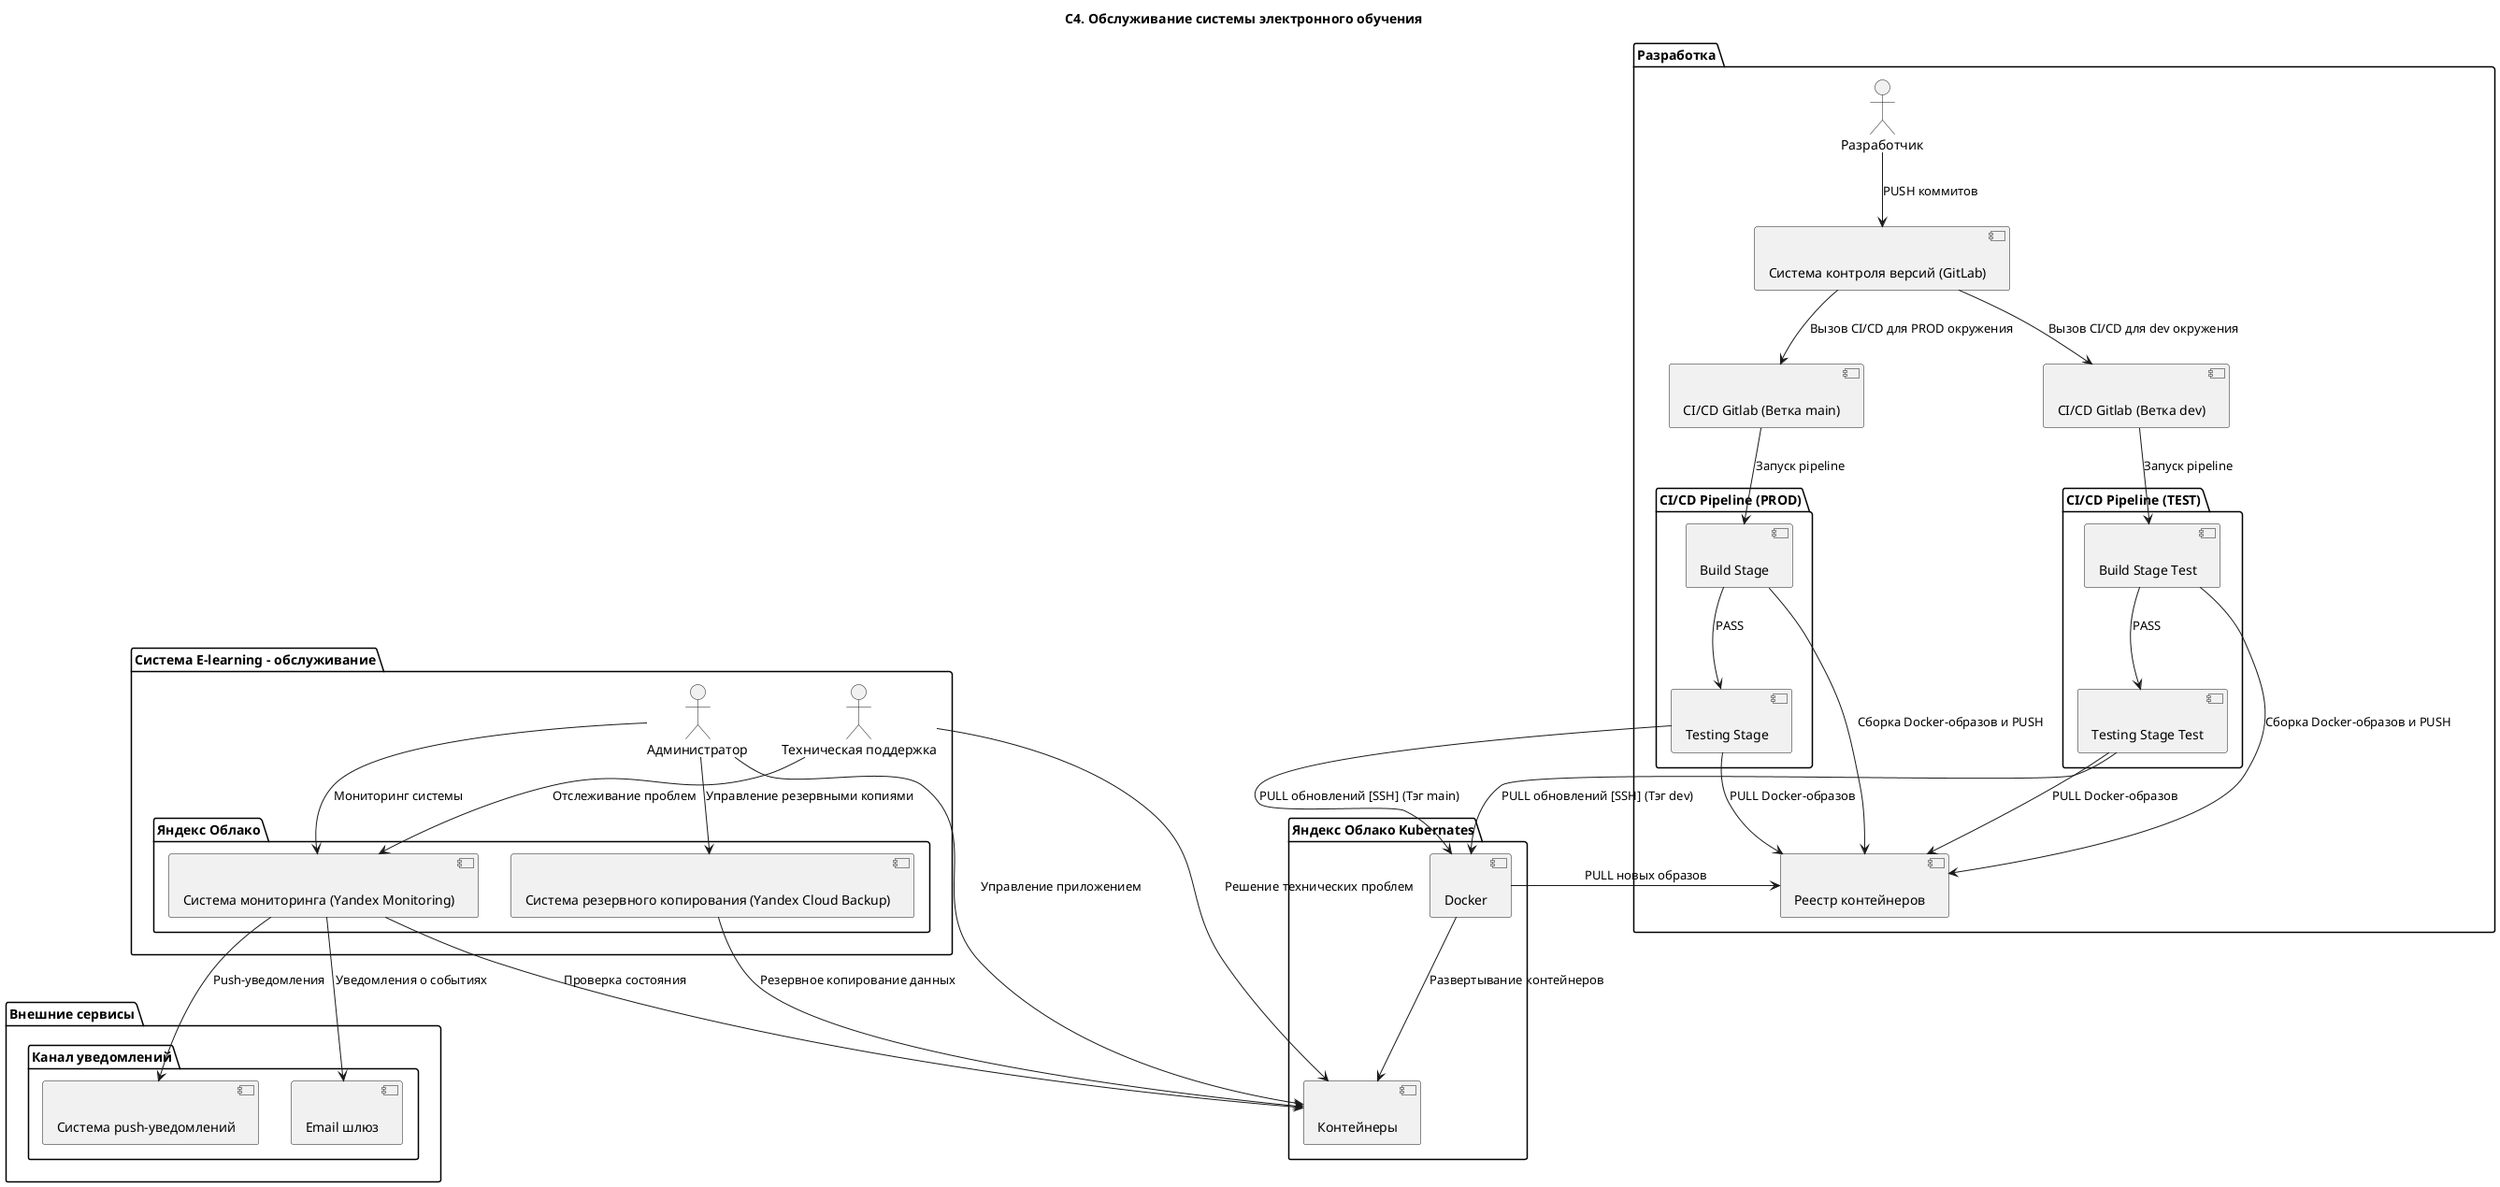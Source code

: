 @startuml

title "C4. Обслуживание системы электронного обучения"

package "Яндекс Облако Kubernates" as cloud_infra {
  [Docker] as docker << (C, #FFAAAA) >>
  [Контейнеры] as containers << (C, #FFAAAA) >>
}

package "Система E-learning - обслуживание" as maintenance {
    actor "Администратор" as admin
    actor "Техническая поддержка" as tech_support
    package "Яндекс Облако" as cloud_services {
      [Система мониторинга (Yandex Monitoring)] as monitoring_service << (C, #FFAAAA) >>
      [Система резервного копирования (Yandex Cloud Backup)] as backup_service << (C, #FFAAAA) >>
    }
}

package "Внешние сервисы" as external_services {
    package "Канал уведомлений" as notifications {
        [Email шлюз] as email_service << (C, #FFAAAA) >>
        [Система push-уведомлений] as push_service << (C, #FFAAAA) >>
    }
}

package "Разработка" as development {
    actor "Разработчик" as developer
    [Система контроля версий (GitLab)] as vcs << (C, #FFAAAA) >>
    [CI/CD Gitlab (Ветка main)] as cicd << (C, #FFAAAA) >>
    [CI/CD Gitlab (Ветка dev)] as cicdtest << (C, #FFAAAA) >>

    package "CI/CD Pipeline (PROD)" as build {
      [Build Stage] as build_stage << (C, #FFAAAA) >>
      [Testing Stage] as testing_stage << (C, #FFAAAA) >>
    }
    package "CI/CD Pipeline (TEST)" as build_test {
      [Build Stage Test] as build_stage_test << (C, #FFAAAA) >>
      [Testing Stage Test] as testing_stage_test << (C, #FFAAAA) >>
    }
    
    [Реестр контейнеров] as container_registry << (C, #FFAAAA) >>
}

admin --> monitoring_service : "Мониторинг системы"
admin --> backup_service : "Управление резервными копиями"
tech_support --> monitoring_service : "Отслеживание проблем"
monitoring_service --> email_service : "Уведомления о событиях"
monitoring_service --> push_service : "Push-уведомления"

developer --> vcs : "PUSH коммитов"
vcs --> cicd : "Вызов CI/CD для PROD окружения"
vcs --> cicdtest : "Вызов CI/CD для dev окружения"

build_stage --> testing_stage : "PASS"
build_stage_test --> testing_stage_test : "PASS"
build_stage --> container_registry : "Сборка Docker-образов и PUSH"
build_stage_test --> container_registry : "Сборка Docker-образов и PUSH"

cicd --> build_stage : "Запуск pipeline"
cicdtest --> build_stage_test : "Запуск pipeline"
testing_stage --> container_registry : "PULL Docker-образов"
testing_stage_test --> container_registry : "PULL Docker-образов"

testing_stage --> docker : "PULL обновлений [SSH] (Тэг main)"
testing_stage_test --> docker : "PULL обновлений [SSH] (Тэг dev)"
docker --> container_registry : "PULL новых образов"
docker --> containers : "Развертывание контейнеров"

backup_service --> containers : "Резервное копирование данных"
monitoring_service --> containers : "Проверка состояния"

tech_support --> containers : "Решение технических проблем"
admin --> containers : "Управление приложением"

@enduml
